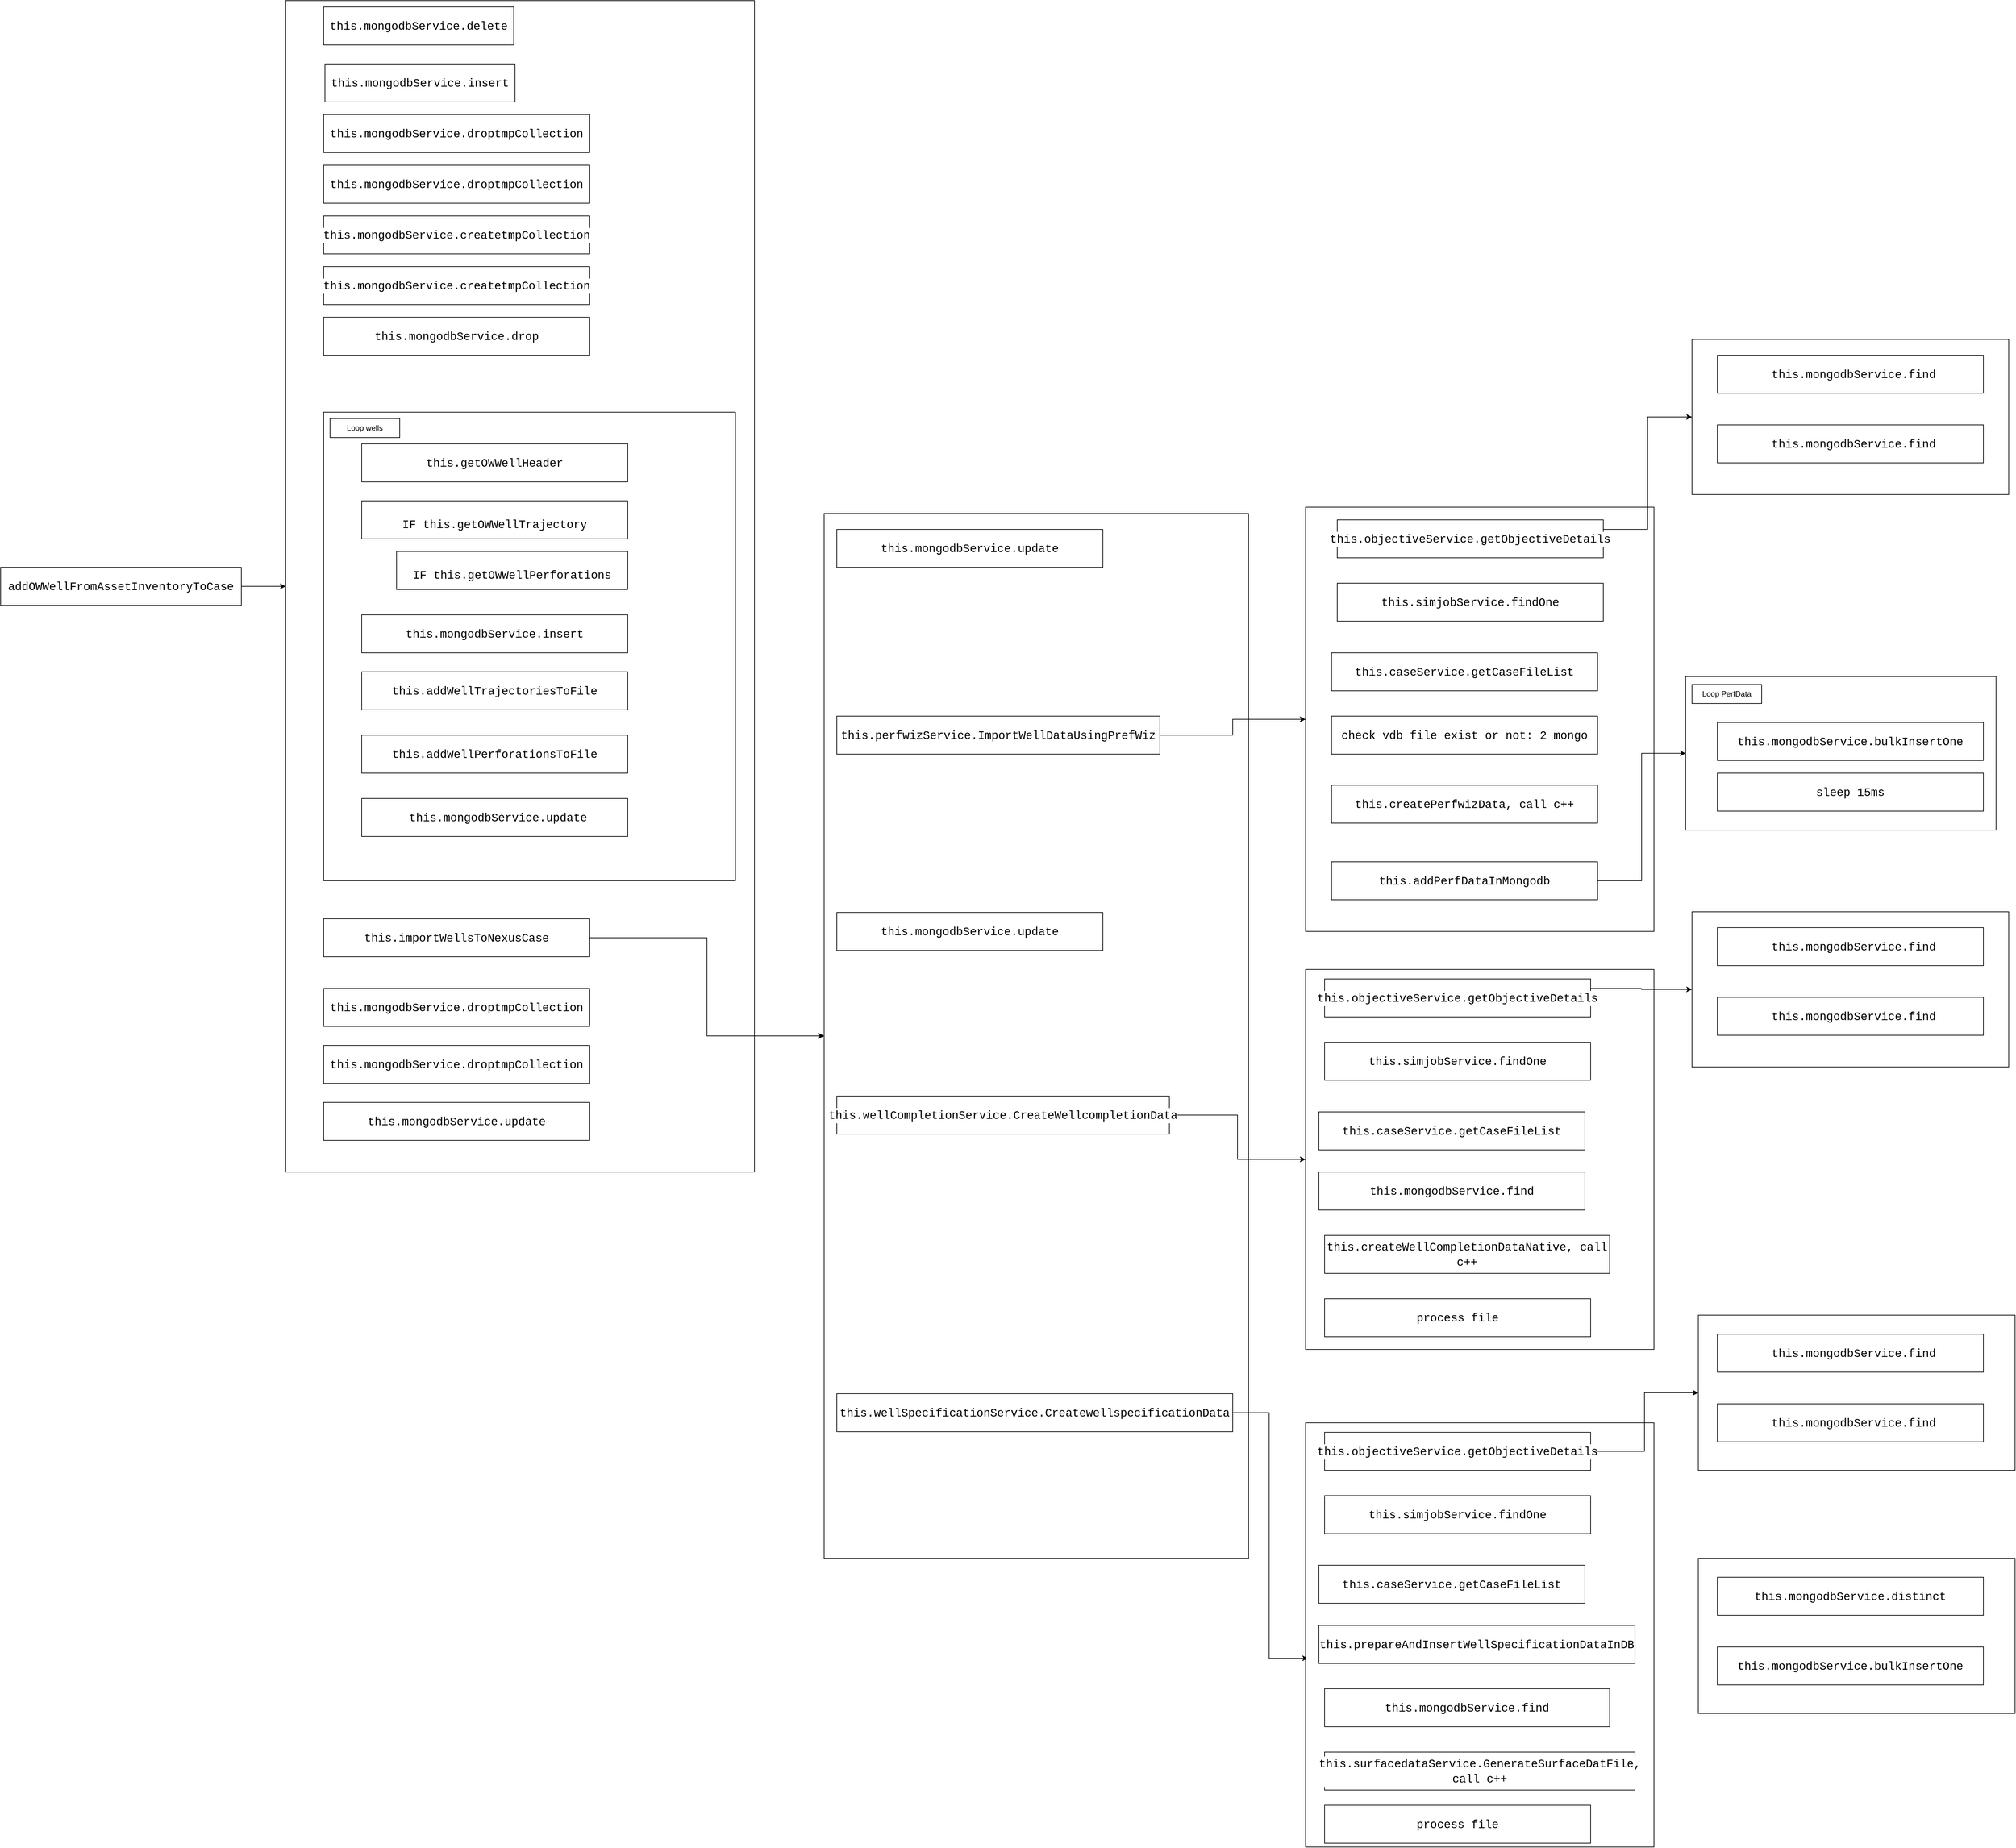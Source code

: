 <mxfile version="21.1.5" type="github">
  <diagram name="Page-1" id="aQZmvvaxGpf4Tu83erWk">
    <mxGraphModel dx="3718" dy="2628" grid="1" gridSize="10" guides="1" tooltips="1" connect="1" arrows="1" fold="1" page="1" pageScale="1" pageWidth="850" pageHeight="1100" math="0" shadow="0">
      <root>
        <mxCell id="0" />
        <mxCell id="1" parent="0" />
        <mxCell id="Qg5Ax-CYWA5A_ijGNvHu-72" value="" style="rounded=0;whiteSpace=wrap;html=1;" vertex="1" parent="1">
          <mxGeometry x="2370" y="2066" width="500" height="245" as="geometry" />
        </mxCell>
        <mxCell id="Qg5Ax-CYWA5A_ijGNvHu-24" value="" style="rounded=0;whiteSpace=wrap;html=1;" vertex="1" parent="1">
          <mxGeometry x="140" y="-10" width="740" height="1850" as="geometry" />
        </mxCell>
        <mxCell id="Qg5Ax-CYWA5A_ijGNvHu-25" style="edgeStyle=orthogonalEdgeStyle;rounded=0;orthogonalLoop=1;jettySize=auto;html=1;exitX=1;exitY=0.5;exitDx=0;exitDy=0;entryX=0;entryY=0.5;entryDx=0;entryDy=0;" edge="1" parent="1" source="Qg5Ax-CYWA5A_ijGNvHu-1" target="Qg5Ax-CYWA5A_ijGNvHu-24">
          <mxGeometry relative="1" as="geometry" />
        </mxCell>
        <mxCell id="Qg5Ax-CYWA5A_ijGNvHu-1" value="&lt;div style=&quot;background-color: rgb(255, 255, 255); font-family: Consolas, &amp;quot;Courier New&amp;quot;, monospace; font-size: 18px; line-height: 24px;&quot;&gt;addOWWellFromAssetInventoryToCase&lt;/div&gt;" style="rounded=0;whiteSpace=wrap;html=1;" vertex="1" parent="1">
          <mxGeometry x="-310" y="885" width="380" height="60" as="geometry" />
        </mxCell>
        <mxCell id="Qg5Ax-CYWA5A_ijGNvHu-2" value="&lt;div style=&quot;background-color: rgb(255, 255, 255); font-family: Consolas, &amp;quot;Courier New&amp;quot;, monospace; font-size: 18px; line-height: 24px;&quot;&gt;this.mongodbService.delete&lt;/div&gt;" style="rounded=0;whiteSpace=wrap;html=1;" vertex="1" parent="1">
          <mxGeometry x="200" width="300" height="60" as="geometry" />
        </mxCell>
        <mxCell id="Qg5Ax-CYWA5A_ijGNvHu-3" value="&lt;div style=&quot;background-color: rgb(255, 255, 255); font-family: Consolas, &amp;quot;Courier New&amp;quot;, monospace; font-size: 18px; line-height: 24px;&quot;&gt;&lt;br&gt;&lt;/div&gt;" style="rounded=0;whiteSpace=wrap;html=1;align=left;" vertex="1" parent="1">
          <mxGeometry x="200" y="640" width="650" height="740" as="geometry" />
        </mxCell>
        <mxCell id="Qg5Ax-CYWA5A_ijGNvHu-4" value="&lt;div style=&quot;background-color: rgb(255, 255, 255); font-family: Consolas, &amp;quot;Courier New&amp;quot;, monospace; font-size: 18px; line-height: 24px;&quot;&gt;this.mongodbService.droptmpCollection&lt;/div&gt;" style="rounded=0;whiteSpace=wrap;html=1;" vertex="1" parent="1">
          <mxGeometry x="200" y="170" width="420" height="60" as="geometry" />
        </mxCell>
        <mxCell id="Qg5Ax-CYWA5A_ijGNvHu-5" value="&lt;div style=&quot;background-color: rgb(255, 255, 255); font-family: Consolas, &amp;quot;Courier New&amp;quot;, monospace; font-size: 18px; line-height: 24px;&quot;&gt;this.mongodbService.droptmpCollection&lt;/div&gt;" style="rounded=0;whiteSpace=wrap;html=1;" vertex="1" parent="1">
          <mxGeometry x="200" y="250" width="420" height="60" as="geometry" />
        </mxCell>
        <mxCell id="Qg5Ax-CYWA5A_ijGNvHu-6" value="&lt;div style=&quot;background-color: rgb(255, 255, 255); font-family: Consolas, &amp;quot;Courier New&amp;quot;, monospace; font-size: 18px; line-height: 24px;&quot;&gt;this.mongodbService.createtmpCollection&lt;/div&gt;" style="rounded=0;whiteSpace=wrap;html=1;" vertex="1" parent="1">
          <mxGeometry x="200" y="330" width="420" height="60" as="geometry" />
        </mxCell>
        <mxCell id="Qg5Ax-CYWA5A_ijGNvHu-7" value="&lt;div style=&quot;background-color: rgb(255, 255, 255); font-family: Consolas, &amp;quot;Courier New&amp;quot;, monospace; font-size: 18px; line-height: 24px;&quot;&gt;this.mongodbService.createtmpCollection&lt;/div&gt;" style="rounded=0;whiteSpace=wrap;html=1;" vertex="1" parent="1">
          <mxGeometry x="200" y="410" width="420" height="60" as="geometry" />
        </mxCell>
        <mxCell id="Qg5Ax-CYWA5A_ijGNvHu-8" value="&lt;div style=&quot;background-color: rgb(255, 255, 255); font-family: Consolas, &amp;quot;Courier New&amp;quot;, monospace; font-size: 18px; line-height: 24px;&quot;&gt;this.mongodbService.drop&lt;/div&gt;" style="rounded=0;whiteSpace=wrap;html=1;" vertex="1" parent="1">
          <mxGeometry x="200" y="490" width="420" height="60" as="geometry" />
        </mxCell>
        <mxCell id="Qg5Ax-CYWA5A_ijGNvHu-9" value="&lt;div style=&quot;background-color: rgb(255, 255, 255); font-family: Consolas, &amp;quot;Courier New&amp;quot;, monospace; font-size: 18px; line-height: 24px;&quot;&gt;this.mongodbService.insert&lt;/div&gt;" style="rounded=0;whiteSpace=wrap;html=1;" vertex="1" parent="1">
          <mxGeometry x="202" y="90" width="300" height="60" as="geometry" />
        </mxCell>
        <mxCell id="Qg5Ax-CYWA5A_ijGNvHu-10" value="Loop wells" style="rounded=0;whiteSpace=wrap;html=1;" vertex="1" parent="1">
          <mxGeometry x="210" y="650" width="110" height="30" as="geometry" />
        </mxCell>
        <mxCell id="Qg5Ax-CYWA5A_ijGNvHu-11" value="&lt;div style=&quot;background-color: rgb(255, 255, 255); font-family: Consolas, &amp;quot;Courier New&amp;quot;, monospace; font-size: 18px; line-height: 24px;&quot;&gt;this&lt;span style=&quot;&quot;&gt;.&lt;/span&gt;getOWWellHeader&lt;/div&gt;" style="rounded=0;whiteSpace=wrap;html=1;" vertex="1" parent="1">
          <mxGeometry x="260" y="690" width="420" height="60" as="geometry" />
        </mxCell>
        <mxCell id="Qg5Ax-CYWA5A_ijGNvHu-12" value="&lt;br&gt;&lt;div style=&quot;color: rgb(0, 0, 0); background-color: rgb(255, 255, 255); font-family: Consolas, &amp;quot;Courier New&amp;quot;, monospace; font-weight: normal; font-size: 18px; line-height: 24px;&quot;&gt;&lt;div&gt;&lt;span style=&quot;color: #000000;&quot;&gt;IF this.getOWWellTrajectory&lt;/span&gt;&lt;/div&gt;&lt;/div&gt;" style="rounded=0;whiteSpace=wrap;html=1;" vertex="1" parent="1">
          <mxGeometry x="260" y="780" width="420" height="60" as="geometry" />
        </mxCell>
        <mxCell id="Qg5Ax-CYWA5A_ijGNvHu-14" value="&lt;div style=&quot;background-color: rgb(255, 255, 255); font-family: Consolas, &amp;quot;Courier New&amp;quot;, monospace; font-size: 18px; line-height: 24px;&quot;&gt;&lt;div style=&quot;line-height: 24px;&quot;&gt;this.mongodbService.insert&lt;/div&gt;&lt;/div&gt;" style="rounded=0;whiteSpace=wrap;html=1;" vertex="1" parent="1">
          <mxGeometry x="260" y="960" width="420" height="60" as="geometry" />
        </mxCell>
        <mxCell id="Qg5Ax-CYWA5A_ijGNvHu-15" value="&lt;br&gt;&lt;div style=&quot;color: rgb(0, 0, 0); background-color: rgb(255, 255, 255); font-family: Consolas, &amp;quot;Courier New&amp;quot;, monospace; font-weight: normal; font-size: 18px; line-height: 24px;&quot;&gt;&lt;div&gt;&lt;span style=&quot;color: #000000;&quot;&gt;IF this.&lt;/span&gt;getOWWellPerforations&lt;/div&gt;&lt;/div&gt;" style="rounded=0;whiteSpace=wrap;html=1;" vertex="1" parent="1">
          <mxGeometry x="315" y="860" width="365" height="60" as="geometry" />
        </mxCell>
        <mxCell id="Qg5Ax-CYWA5A_ijGNvHu-16" value="&lt;div style=&quot;background-color: rgb(255, 255, 255); font-family: Consolas, &amp;quot;Courier New&amp;quot;, monospace; font-size: 18px; line-height: 24px;&quot;&gt;&lt;div style=&quot;line-height: 24px;&quot;&gt;this.addWellTrajectoriesToFile&lt;/div&gt;&lt;/div&gt;" style="rounded=0;whiteSpace=wrap;html=1;" vertex="1" parent="1">
          <mxGeometry x="260" y="1050" width="420" height="60" as="geometry" />
        </mxCell>
        <mxCell id="Qg5Ax-CYWA5A_ijGNvHu-17" value="&lt;div style=&quot;background-color: rgb(255, 255, 255); font-family: Consolas, &amp;quot;Courier New&amp;quot;, monospace; font-size: 18px; line-height: 24px;&quot;&gt;&lt;div style=&quot;line-height: 24px;&quot;&gt;this.addWellPerforationsToFile&lt;/div&gt;&lt;/div&gt;" style="rounded=0;whiteSpace=wrap;html=1;" vertex="1" parent="1">
          <mxGeometry x="260" y="1150" width="420" height="60" as="geometry" />
        </mxCell>
        <mxCell id="Qg5Ax-CYWA5A_ijGNvHu-18" value="&lt;div style=&quot;background-color: rgb(255, 255, 255); font-family: Consolas, &amp;quot;Courier New&amp;quot;, monospace; font-size: 18px; line-height: 24px;&quot;&gt;&lt;div style=&quot;line-height: 24px;&quot;&gt;&amp;nbsp;this.mongodbService.update&lt;/div&gt;&lt;/div&gt;" style="rounded=0;whiteSpace=wrap;html=1;" vertex="1" parent="1">
          <mxGeometry x="260" y="1250" width="420" height="60" as="geometry" />
        </mxCell>
        <mxCell id="Qg5Ax-CYWA5A_ijGNvHu-27" style="edgeStyle=orthogonalEdgeStyle;rounded=0;orthogonalLoop=1;jettySize=auto;html=1;exitX=1;exitY=0.5;exitDx=0;exitDy=0;entryX=0;entryY=0.5;entryDx=0;entryDy=0;" edge="1" parent="1" source="Qg5Ax-CYWA5A_ijGNvHu-19" target="Qg5Ax-CYWA5A_ijGNvHu-26">
          <mxGeometry relative="1" as="geometry" />
        </mxCell>
        <mxCell id="Qg5Ax-CYWA5A_ijGNvHu-19" value="&lt;div style=&quot;background-color: rgb(255, 255, 255); font-family: Consolas, &amp;quot;Courier New&amp;quot;, monospace; font-size: 18px; line-height: 24px;&quot;&gt;&lt;div style=&quot;line-height: 24px;&quot;&gt;this.importWellsToNexusCase&lt;/div&gt;&lt;/div&gt;" style="rounded=0;whiteSpace=wrap;html=1;" vertex="1" parent="1">
          <mxGeometry x="200" y="1440" width="420" height="60" as="geometry" />
        </mxCell>
        <mxCell id="Qg5Ax-CYWA5A_ijGNvHu-20" value="&lt;div style=&quot;background-color: rgb(255, 255, 255); font-family: Consolas, &amp;quot;Courier New&amp;quot;, monospace; font-size: 18px; line-height: 24px;&quot;&gt;&lt;div style=&quot;line-height: 24px;&quot;&gt;this.mongodbService.droptmpCollection&lt;/div&gt;&lt;/div&gt;" style="rounded=0;whiteSpace=wrap;html=1;" vertex="1" parent="1">
          <mxGeometry x="200" y="1550" width="420" height="60" as="geometry" />
        </mxCell>
        <mxCell id="Qg5Ax-CYWA5A_ijGNvHu-21" value="&lt;div style=&quot;background-color: rgb(255, 255, 255); font-family: Consolas, &amp;quot;Courier New&amp;quot;, monospace; font-size: 18px; line-height: 24px;&quot;&gt;&lt;div style=&quot;line-height: 24px;&quot;&gt;this.mongodbService.droptmpCollection&lt;/div&gt;&lt;/div&gt;" style="rounded=0;whiteSpace=wrap;html=1;" vertex="1" parent="1">
          <mxGeometry x="200" y="1640" width="420" height="60" as="geometry" />
        </mxCell>
        <mxCell id="Qg5Ax-CYWA5A_ijGNvHu-22" value="&lt;div style=&quot;background-color: rgb(255, 255, 255); font-family: Consolas, &amp;quot;Courier New&amp;quot;, monospace; font-size: 18px; line-height: 24px;&quot;&gt;&lt;div style=&quot;line-height: 24px;&quot;&gt;&lt;div style=&quot;line-height: 24px;&quot;&gt;this.mongodbService.update&lt;/div&gt;&lt;/div&gt;&lt;/div&gt;" style="rounded=0;whiteSpace=wrap;html=1;" vertex="1" parent="1">
          <mxGeometry x="200" y="1730" width="420" height="60" as="geometry" />
        </mxCell>
        <mxCell id="Qg5Ax-CYWA5A_ijGNvHu-26" value="" style="rounded=0;whiteSpace=wrap;html=1;" vertex="1" parent="1">
          <mxGeometry x="990" y="800" width="670" height="1650" as="geometry" />
        </mxCell>
        <mxCell id="Qg5Ax-CYWA5A_ijGNvHu-28" value="&lt;div style=&quot;background-color: rgb(255, 255, 255); font-family: Consolas, &amp;quot;Courier New&amp;quot;, monospace; font-size: 18px; line-height: 24px;&quot;&gt;&lt;div style=&quot;line-height: 24px;&quot;&gt;this.mongodbService.update&lt;/div&gt;&lt;/div&gt;" style="rounded=0;whiteSpace=wrap;html=1;" vertex="1" parent="1">
          <mxGeometry x="1010" y="825" width="420" height="60" as="geometry" />
        </mxCell>
        <mxCell id="Qg5Ax-CYWA5A_ijGNvHu-42" style="edgeStyle=orthogonalEdgeStyle;rounded=0;orthogonalLoop=1;jettySize=auto;html=1;entryX=0;entryY=0.5;entryDx=0;entryDy=0;" edge="1" parent="1" source="Qg5Ax-CYWA5A_ijGNvHu-29" target="Qg5Ax-CYWA5A_ijGNvHu-33">
          <mxGeometry relative="1" as="geometry" />
        </mxCell>
        <mxCell id="Qg5Ax-CYWA5A_ijGNvHu-29" value="&lt;div style=&quot;background-color: rgb(255, 255, 255); font-family: Consolas, &amp;quot;Courier New&amp;quot;, monospace; font-size: 18px; line-height: 24px;&quot;&gt;&lt;div style=&quot;line-height: 24px;&quot;&gt;&lt;div style=&quot;line-height: 24px;&quot;&gt;&lt;div style=&quot;line-height: 24px;&quot;&gt;this.perfwizService.ImportWellDataUsingPrefWiz&lt;/div&gt;&lt;/div&gt;&lt;/div&gt;&lt;/div&gt;" style="rounded=0;whiteSpace=wrap;html=1;" vertex="1" parent="1">
          <mxGeometry x="1010" y="1120" width="510" height="60" as="geometry" />
        </mxCell>
        <mxCell id="Qg5Ax-CYWA5A_ijGNvHu-30" value="&lt;div style=&quot;background-color: rgb(255, 255, 255); font-family: Consolas, &amp;quot;Courier New&amp;quot;, monospace; font-size: 18px; line-height: 24px;&quot;&gt;&lt;div style=&quot;line-height: 24px;&quot;&gt;this.mongodbService.update&lt;/div&gt;&lt;/div&gt;" style="rounded=0;whiteSpace=wrap;html=1;" vertex="1" parent="1">
          <mxGeometry x="1010" y="1430" width="420" height="60" as="geometry" />
        </mxCell>
        <mxCell id="Qg5Ax-CYWA5A_ijGNvHu-51" style="edgeStyle=orthogonalEdgeStyle;rounded=0;orthogonalLoop=1;jettySize=auto;html=1;exitX=1;exitY=0.5;exitDx=0;exitDy=0;entryX=0;entryY=0.5;entryDx=0;entryDy=0;" edge="1" parent="1" source="Qg5Ax-CYWA5A_ijGNvHu-31" target="Qg5Ax-CYWA5A_ijGNvHu-50">
          <mxGeometry relative="1" as="geometry" />
        </mxCell>
        <mxCell id="Qg5Ax-CYWA5A_ijGNvHu-31" value="&lt;div style=&quot;background-color: rgb(255, 255, 255); font-family: Consolas, &amp;quot;Courier New&amp;quot;, monospace; font-size: 18px; line-height: 24px;&quot;&gt;&lt;div style=&quot;line-height: 24px;&quot;&gt;&lt;div style=&quot;line-height: 24px;&quot;&gt;this.wellCompletionService.CreateWellcompletionData&lt;/div&gt;&lt;/div&gt;&lt;/div&gt;" style="rounded=0;whiteSpace=wrap;html=1;" vertex="1" parent="1">
          <mxGeometry x="1010" y="1720" width="525" height="60" as="geometry" />
        </mxCell>
        <mxCell id="Qg5Ax-CYWA5A_ijGNvHu-74" style="edgeStyle=orthogonalEdgeStyle;rounded=0;orthogonalLoop=1;jettySize=auto;html=1;entryX=0.007;entryY=0.555;entryDx=0;entryDy=0;entryPerimeter=0;" edge="1" parent="1" source="Qg5Ax-CYWA5A_ijGNvHu-32" target="Qg5Ax-CYWA5A_ijGNvHu-62">
          <mxGeometry relative="1" as="geometry" />
        </mxCell>
        <mxCell id="Qg5Ax-CYWA5A_ijGNvHu-32" value="&lt;div style=&quot;background-color: rgb(255, 255, 255); font-family: Consolas, &amp;quot;Courier New&amp;quot;, monospace; font-size: 18px; line-height: 24px;&quot;&gt;&lt;div style=&quot;line-height: 24px;&quot;&gt;&lt;div style=&quot;line-height: 24px;&quot;&gt;this.wellSpecificationService.CreatewellspecificationData&lt;/div&gt;&lt;/div&gt;&lt;/div&gt;" style="rounded=0;whiteSpace=wrap;html=1;" vertex="1" parent="1">
          <mxGeometry x="1010" y="2190" width="625" height="60" as="geometry" />
        </mxCell>
        <mxCell id="Qg5Ax-CYWA5A_ijGNvHu-33" value="" style="rounded=0;whiteSpace=wrap;html=1;" vertex="1" parent="1">
          <mxGeometry x="1750" y="790" width="550" height="670" as="geometry" />
        </mxCell>
        <mxCell id="Qg5Ax-CYWA5A_ijGNvHu-39" style="edgeStyle=orthogonalEdgeStyle;rounded=0;orthogonalLoop=1;jettySize=auto;html=1;exitX=1;exitY=0.25;exitDx=0;exitDy=0;entryX=0;entryY=0.5;entryDx=0;entryDy=0;" edge="1" parent="1" source="Qg5Ax-CYWA5A_ijGNvHu-34" target="Qg5Ax-CYWA5A_ijGNvHu-36">
          <mxGeometry relative="1" as="geometry" />
        </mxCell>
        <mxCell id="Qg5Ax-CYWA5A_ijGNvHu-34" value="&lt;div style=&quot;background-color: rgb(255, 255, 255); font-family: Consolas, &amp;quot;Courier New&amp;quot;, monospace; font-size: 18px; line-height: 24px;&quot;&gt;&lt;div style=&quot;line-height: 24px;&quot;&gt;&lt;div style=&quot;line-height: 24px;&quot;&gt;this.objectiveService.getObjectiveDetails&lt;/div&gt;&lt;/div&gt;&lt;/div&gt;" style="rounded=0;whiteSpace=wrap;html=1;" vertex="1" parent="1">
          <mxGeometry x="1800" y="810" width="420" height="60" as="geometry" />
        </mxCell>
        <mxCell id="Qg5Ax-CYWA5A_ijGNvHu-35" value="&lt;div style=&quot;background-color: rgb(255, 255, 255); font-family: Consolas, &amp;quot;Courier New&amp;quot;, monospace; font-size: 18px; line-height: 24px;&quot;&gt;&lt;div style=&quot;line-height: 24px;&quot;&gt;&lt;div style=&quot;line-height: 24px;&quot;&gt;this.simjobService.findOne&lt;/div&gt;&lt;/div&gt;&lt;/div&gt;" style="rounded=0;whiteSpace=wrap;html=1;" vertex="1" parent="1">
          <mxGeometry x="1800" y="910" width="420" height="60" as="geometry" />
        </mxCell>
        <mxCell id="Qg5Ax-CYWA5A_ijGNvHu-36" value="" style="rounded=0;whiteSpace=wrap;html=1;" vertex="1" parent="1">
          <mxGeometry x="2360" y="525" width="500" height="245" as="geometry" />
        </mxCell>
        <mxCell id="Qg5Ax-CYWA5A_ijGNvHu-37" value="&lt;div style=&quot;background-color: rgb(255, 255, 255); font-family: Consolas, &amp;quot;Courier New&amp;quot;, monospace; font-size: 18px; line-height: 24px;&quot;&gt;&lt;div style=&quot;line-height: 24px;&quot;&gt;&lt;div style=&quot;line-height: 24px;&quot;&gt;&lt;div style=&quot;line-height: 24px;&quot;&gt;&amp;nbsp;this.mongodbService.find&lt;/div&gt;&lt;/div&gt;&lt;/div&gt;&lt;/div&gt;" style="rounded=0;whiteSpace=wrap;html=1;" vertex="1" parent="1">
          <mxGeometry x="2400" y="550" width="420" height="60" as="geometry" />
        </mxCell>
        <mxCell id="Qg5Ax-CYWA5A_ijGNvHu-38" value="&lt;div style=&quot;background-color: rgb(255, 255, 255); font-family: Consolas, &amp;quot;Courier New&amp;quot;, monospace; font-size: 18px; line-height: 24px;&quot;&gt;&lt;div style=&quot;line-height: 24px;&quot;&gt;&lt;div style=&quot;line-height: 24px;&quot;&gt;&lt;div style=&quot;line-height: 24px;&quot;&gt;&amp;nbsp;this.mongodbService.find&lt;/div&gt;&lt;/div&gt;&lt;/div&gt;&lt;/div&gt;" style="rounded=0;whiteSpace=wrap;html=1;" vertex="1" parent="1">
          <mxGeometry x="2400" y="660" width="420" height="60" as="geometry" />
        </mxCell>
        <mxCell id="Qg5Ax-CYWA5A_ijGNvHu-40" value="&lt;div style=&quot;background-color: rgb(255, 255, 255); font-family: Consolas, &amp;quot;Courier New&amp;quot;, monospace; font-size: 18px; line-height: 24px;&quot;&gt;&lt;div style=&quot;line-height: 24px;&quot;&gt;&lt;div style=&quot;line-height: 24px;&quot;&gt;&lt;div style=&quot;line-height: 24px;&quot;&gt;this.caseService.getCaseFileList&lt;/div&gt;&lt;/div&gt;&lt;/div&gt;&lt;/div&gt;" style="rounded=0;whiteSpace=wrap;html=1;" vertex="1" parent="1">
          <mxGeometry x="1791" y="1020" width="420" height="60" as="geometry" />
        </mxCell>
        <mxCell id="Qg5Ax-CYWA5A_ijGNvHu-41" value="&lt;div style=&quot;background-color: rgb(255, 255, 255); font-family: Consolas, &amp;quot;Courier New&amp;quot;, monospace; font-size: 18px; line-height: 24px;&quot;&gt;&lt;div style=&quot;line-height: 24px;&quot;&gt;&lt;div style=&quot;line-height: 24px;&quot;&gt;&lt;div style=&quot;line-height: 24px;&quot;&gt;check vdb file exist or not: 2 mongo&lt;/div&gt;&lt;/div&gt;&lt;/div&gt;&lt;/div&gt;" style="rounded=0;whiteSpace=wrap;html=1;" vertex="1" parent="1">
          <mxGeometry x="1791" y="1120" width="420" height="60" as="geometry" />
        </mxCell>
        <mxCell id="Qg5Ax-CYWA5A_ijGNvHu-43" value="&lt;div style=&quot;background-color: rgb(255, 255, 255); font-family: Consolas, &amp;quot;Courier New&amp;quot;, monospace; font-size: 18px; line-height: 24px;&quot;&gt;&lt;div style=&quot;line-height: 24px;&quot;&gt;&lt;div style=&quot;line-height: 24px;&quot;&gt;&lt;div style=&quot;line-height: 24px;&quot;&gt;&lt;div style=&quot;line-height: 24px;&quot;&gt;this.createPerfwizData, call c++&lt;/div&gt;&lt;/div&gt;&lt;/div&gt;&lt;/div&gt;&lt;/div&gt;" style="rounded=0;whiteSpace=wrap;html=1;" vertex="1" parent="1">
          <mxGeometry x="1791" y="1229" width="420" height="60" as="geometry" />
        </mxCell>
        <mxCell id="Qg5Ax-CYWA5A_ijGNvHu-46" style="edgeStyle=orthogonalEdgeStyle;rounded=0;orthogonalLoop=1;jettySize=auto;html=1;exitX=1;exitY=0.5;exitDx=0;exitDy=0;entryX=0;entryY=0.5;entryDx=0;entryDy=0;" edge="1" parent="1" source="Qg5Ax-CYWA5A_ijGNvHu-44" target="Qg5Ax-CYWA5A_ijGNvHu-45">
          <mxGeometry relative="1" as="geometry" />
        </mxCell>
        <mxCell id="Qg5Ax-CYWA5A_ijGNvHu-44" value="&lt;div style=&quot;background-color: rgb(255, 255, 255); font-family: Consolas, &amp;quot;Courier New&amp;quot;, monospace; font-size: 18px; line-height: 24px;&quot;&gt;&lt;div style=&quot;line-height: 24px;&quot;&gt;&lt;div style=&quot;line-height: 24px;&quot;&gt;&lt;div style=&quot;line-height: 24px;&quot;&gt;&lt;div style=&quot;line-height: 24px;&quot;&gt;&lt;div style=&quot;line-height: 24px;&quot;&gt;this.addPerfDataInMongodb&lt;/div&gt;&lt;/div&gt;&lt;/div&gt;&lt;/div&gt;&lt;/div&gt;&lt;/div&gt;" style="rounded=0;whiteSpace=wrap;html=1;" vertex="1" parent="1">
          <mxGeometry x="1791" y="1350" width="420" height="60" as="geometry" />
        </mxCell>
        <mxCell id="Qg5Ax-CYWA5A_ijGNvHu-45" value="" style="rounded=0;whiteSpace=wrap;html=1;" vertex="1" parent="1">
          <mxGeometry x="2350" y="1057.5" width="490" height="242.5" as="geometry" />
        </mxCell>
        <mxCell id="Qg5Ax-CYWA5A_ijGNvHu-47" value="Loop PerfData" style="rounded=0;whiteSpace=wrap;html=1;" vertex="1" parent="1">
          <mxGeometry x="2360" y="1070" width="110" height="30" as="geometry" />
        </mxCell>
        <mxCell id="Qg5Ax-CYWA5A_ijGNvHu-48" value="&lt;div style=&quot;background-color: rgb(255, 255, 255); font-family: Consolas, &amp;quot;Courier New&amp;quot;, monospace; font-size: 18px; line-height: 24px;&quot;&gt;&lt;div style=&quot;line-height: 24px;&quot;&gt;&lt;div style=&quot;line-height: 24px;&quot;&gt;&lt;div style=&quot;line-height: 24px;&quot;&gt;&lt;div style=&quot;line-height: 24px;&quot;&gt;this.mongodbService.bulkInsertOne&lt;/div&gt;&lt;/div&gt;&lt;/div&gt;&lt;/div&gt;&lt;/div&gt;" style="rounded=0;whiteSpace=wrap;html=1;" vertex="1" parent="1">
          <mxGeometry x="2400" y="1130" width="420" height="60" as="geometry" />
        </mxCell>
        <mxCell id="Qg5Ax-CYWA5A_ijGNvHu-49" value="&lt;div style=&quot;background-color: rgb(255, 255, 255); font-family: Consolas, &amp;quot;Courier New&amp;quot;, monospace; font-size: 18px; line-height: 24px;&quot;&gt;&lt;div style=&quot;line-height: 24px;&quot;&gt;&lt;div style=&quot;line-height: 24px;&quot;&gt;&lt;div style=&quot;line-height: 24px;&quot;&gt;&lt;div style=&quot;line-height: 24px;&quot;&gt;sleep 15ms&lt;/div&gt;&lt;/div&gt;&lt;/div&gt;&lt;/div&gt;&lt;/div&gt;" style="rounded=0;whiteSpace=wrap;html=1;" vertex="1" parent="1">
          <mxGeometry x="2400" y="1210" width="420" height="60" as="geometry" />
        </mxCell>
        <mxCell id="Qg5Ax-CYWA5A_ijGNvHu-50" value="" style="rounded=0;whiteSpace=wrap;html=1;" vertex="1" parent="1">
          <mxGeometry x="1750" y="1520" width="550" height="600" as="geometry" />
        </mxCell>
        <mxCell id="Qg5Ax-CYWA5A_ijGNvHu-52" style="edgeStyle=orthogonalEdgeStyle;rounded=0;orthogonalLoop=1;jettySize=auto;html=1;exitX=1;exitY=0.25;exitDx=0;exitDy=0;entryX=0;entryY=0.5;entryDx=0;entryDy=0;" edge="1" parent="1" source="Qg5Ax-CYWA5A_ijGNvHu-53" target="Qg5Ax-CYWA5A_ijGNvHu-55">
          <mxGeometry relative="1" as="geometry" />
        </mxCell>
        <mxCell id="Qg5Ax-CYWA5A_ijGNvHu-53" value="&lt;div style=&quot;background-color: rgb(255, 255, 255); font-family: Consolas, &amp;quot;Courier New&amp;quot;, monospace; font-size: 18px; line-height: 24px;&quot;&gt;&lt;div style=&quot;line-height: 24px;&quot;&gt;&lt;div style=&quot;line-height: 24px;&quot;&gt;this.objectiveService.getObjectiveDetails&lt;/div&gt;&lt;/div&gt;&lt;/div&gt;" style="rounded=0;whiteSpace=wrap;html=1;" vertex="1" parent="1">
          <mxGeometry x="1780" y="1535" width="420" height="60" as="geometry" />
        </mxCell>
        <mxCell id="Qg5Ax-CYWA5A_ijGNvHu-54" value="&lt;div style=&quot;background-color: rgb(255, 255, 255); font-family: Consolas, &amp;quot;Courier New&amp;quot;, monospace; font-size: 18px; line-height: 24px;&quot;&gt;&lt;div style=&quot;line-height: 24px;&quot;&gt;&lt;div style=&quot;line-height: 24px;&quot;&gt;this.simjobService.findOne&lt;/div&gt;&lt;/div&gt;&lt;/div&gt;" style="rounded=0;whiteSpace=wrap;html=1;" vertex="1" parent="1">
          <mxGeometry x="1780" y="1635" width="420" height="60" as="geometry" />
        </mxCell>
        <mxCell id="Qg5Ax-CYWA5A_ijGNvHu-55" value="" style="rounded=0;whiteSpace=wrap;html=1;" vertex="1" parent="1">
          <mxGeometry x="2360" y="1429" width="500" height="245" as="geometry" />
        </mxCell>
        <mxCell id="Qg5Ax-CYWA5A_ijGNvHu-56" value="&lt;div style=&quot;background-color: rgb(255, 255, 255); font-family: Consolas, &amp;quot;Courier New&amp;quot;, monospace; font-size: 18px; line-height: 24px;&quot;&gt;&lt;div style=&quot;line-height: 24px;&quot;&gt;&lt;div style=&quot;line-height: 24px;&quot;&gt;&lt;div style=&quot;line-height: 24px;&quot;&gt;&amp;nbsp;this.mongodbService.find&lt;/div&gt;&lt;/div&gt;&lt;/div&gt;&lt;/div&gt;" style="rounded=0;whiteSpace=wrap;html=1;" vertex="1" parent="1">
          <mxGeometry x="2400" y="1454" width="420" height="60" as="geometry" />
        </mxCell>
        <mxCell id="Qg5Ax-CYWA5A_ijGNvHu-57" value="&lt;div style=&quot;background-color: rgb(255, 255, 255); font-family: Consolas, &amp;quot;Courier New&amp;quot;, monospace; font-size: 18px; line-height: 24px;&quot;&gt;&lt;div style=&quot;line-height: 24px;&quot;&gt;&lt;div style=&quot;line-height: 24px;&quot;&gt;&lt;div style=&quot;line-height: 24px;&quot;&gt;&amp;nbsp;this.mongodbService.find&lt;/div&gt;&lt;/div&gt;&lt;/div&gt;&lt;/div&gt;" style="rounded=0;whiteSpace=wrap;html=1;" vertex="1" parent="1">
          <mxGeometry x="2400" y="1564" width="420" height="60" as="geometry" />
        </mxCell>
        <mxCell id="Qg5Ax-CYWA5A_ijGNvHu-58" value="&lt;div style=&quot;background-color: rgb(255, 255, 255); font-family: Consolas, &amp;quot;Courier New&amp;quot;, monospace; font-size: 18px; line-height: 24px;&quot;&gt;&lt;div style=&quot;line-height: 24px;&quot;&gt;&lt;div style=&quot;line-height: 24px;&quot;&gt;&lt;div style=&quot;line-height: 24px;&quot;&gt;this.caseService.getCaseFileList&lt;/div&gt;&lt;/div&gt;&lt;/div&gt;&lt;/div&gt;" style="rounded=0;whiteSpace=wrap;html=1;" vertex="1" parent="1">
          <mxGeometry x="1771" y="1745" width="420" height="60" as="geometry" />
        </mxCell>
        <mxCell id="Qg5Ax-CYWA5A_ijGNvHu-59" value="&lt;div style=&quot;background-color: rgb(255, 255, 255); font-family: Consolas, &amp;quot;Courier New&amp;quot;, monospace; font-size: 18px; line-height: 24px;&quot;&gt;&lt;div style=&quot;line-height: 24px;&quot;&gt;&lt;div style=&quot;line-height: 24px;&quot;&gt;&lt;div style=&quot;line-height: 24px;&quot;&gt;&lt;div style=&quot;line-height: 24px;&quot;&gt;this.mongodbService.find&lt;/div&gt;&lt;/div&gt;&lt;/div&gt;&lt;/div&gt;&lt;/div&gt;" style="rounded=0;whiteSpace=wrap;html=1;" vertex="1" parent="1">
          <mxGeometry x="1771" y="1840" width="420" height="60" as="geometry" />
        </mxCell>
        <mxCell id="Qg5Ax-CYWA5A_ijGNvHu-60" value="&lt;div style=&quot;background-color: rgb(255, 255, 255); font-family: Consolas, &amp;quot;Courier New&amp;quot;, monospace; font-size: 18px; line-height: 24px;&quot;&gt;&lt;div style=&quot;line-height: 24px;&quot;&gt;&lt;div style=&quot;line-height: 24px;&quot;&gt;&lt;div style=&quot;line-height: 24px;&quot;&gt;&lt;div style=&quot;line-height: 24px;&quot;&gt;&lt;div style=&quot;line-height: 24px;&quot;&gt;this.createWellCompletionDataNative, call c++&lt;/div&gt;&lt;/div&gt;&lt;/div&gt;&lt;/div&gt;&lt;/div&gt;&lt;/div&gt;" style="rounded=0;whiteSpace=wrap;html=1;" vertex="1" parent="1">
          <mxGeometry x="1780" y="1940" width="450" height="60" as="geometry" />
        </mxCell>
        <mxCell id="Qg5Ax-CYWA5A_ijGNvHu-61" value="&lt;div style=&quot;background-color: rgb(255, 255, 255); font-family: Consolas, &amp;quot;Courier New&amp;quot;, monospace; font-size: 18px; line-height: 24px;&quot;&gt;&lt;div style=&quot;line-height: 24px;&quot;&gt;&lt;div style=&quot;line-height: 24px;&quot;&gt;&lt;div style=&quot;line-height: 24px;&quot;&gt;&lt;div style=&quot;line-height: 24px;&quot;&gt;process file&lt;/div&gt;&lt;/div&gt;&lt;/div&gt;&lt;/div&gt;&lt;/div&gt;" style="rounded=0;whiteSpace=wrap;html=1;" vertex="1" parent="1">
          <mxGeometry x="1780" y="2040" width="420" height="60" as="geometry" />
        </mxCell>
        <mxCell id="Qg5Ax-CYWA5A_ijGNvHu-62" value="" style="rounded=0;whiteSpace=wrap;html=1;" vertex="1" parent="1">
          <mxGeometry x="1750" y="2236" width="550" height="670" as="geometry" />
        </mxCell>
        <mxCell id="Qg5Ax-CYWA5A_ijGNvHu-73" style="edgeStyle=orthogonalEdgeStyle;rounded=0;orthogonalLoop=1;jettySize=auto;html=1;exitX=1;exitY=0.5;exitDx=0;exitDy=0;entryX=0;entryY=0.5;entryDx=0;entryDy=0;" edge="1" parent="1" source="Qg5Ax-CYWA5A_ijGNvHu-64" target="Qg5Ax-CYWA5A_ijGNvHu-72">
          <mxGeometry relative="1" as="geometry" />
        </mxCell>
        <mxCell id="Qg5Ax-CYWA5A_ijGNvHu-64" value="&lt;div style=&quot;background-color: rgb(255, 255, 255); font-family: Consolas, &amp;quot;Courier New&amp;quot;, monospace; font-size: 18px; line-height: 24px;&quot;&gt;&lt;div style=&quot;line-height: 24px;&quot;&gt;&lt;div style=&quot;line-height: 24px;&quot;&gt;this.objectiveService.getObjectiveDetails&lt;/div&gt;&lt;/div&gt;&lt;/div&gt;" style="rounded=0;whiteSpace=wrap;html=1;" vertex="1" parent="1">
          <mxGeometry x="1780" y="2251" width="420" height="60" as="geometry" />
        </mxCell>
        <mxCell id="Qg5Ax-CYWA5A_ijGNvHu-65" value="&lt;div style=&quot;background-color: rgb(255, 255, 255); font-family: Consolas, &amp;quot;Courier New&amp;quot;, monospace; font-size: 18px; line-height: 24px;&quot;&gt;&lt;div style=&quot;line-height: 24px;&quot;&gt;&lt;div style=&quot;line-height: 24px;&quot;&gt;this.simjobService.findOne&lt;/div&gt;&lt;/div&gt;&lt;/div&gt;" style="rounded=0;whiteSpace=wrap;html=1;" vertex="1" parent="1">
          <mxGeometry x="1780" y="2351" width="420" height="60" as="geometry" />
        </mxCell>
        <mxCell id="Qg5Ax-CYWA5A_ijGNvHu-66" value="&lt;div style=&quot;background-color: rgb(255, 255, 255); font-family: Consolas, &amp;quot;Courier New&amp;quot;, monospace; font-size: 18px; line-height: 24px;&quot;&gt;&lt;div style=&quot;line-height: 24px;&quot;&gt;&lt;div style=&quot;line-height: 24px;&quot;&gt;&lt;div style=&quot;line-height: 24px;&quot;&gt;&amp;nbsp;this.mongodbService.find&lt;/div&gt;&lt;/div&gt;&lt;/div&gt;&lt;/div&gt;" style="rounded=0;whiteSpace=wrap;html=1;" vertex="1" parent="1">
          <mxGeometry x="2400" y="2096" width="420" height="60" as="geometry" />
        </mxCell>
        <mxCell id="Qg5Ax-CYWA5A_ijGNvHu-67" value="&lt;div style=&quot;background-color: rgb(255, 255, 255); font-family: Consolas, &amp;quot;Courier New&amp;quot;, monospace; font-size: 18px; line-height: 24px;&quot;&gt;&lt;div style=&quot;line-height: 24px;&quot;&gt;&lt;div style=&quot;line-height: 24px;&quot;&gt;&lt;div style=&quot;line-height: 24px;&quot;&gt;&amp;nbsp;this.mongodbService.find&lt;/div&gt;&lt;/div&gt;&lt;/div&gt;&lt;/div&gt;" style="rounded=0;whiteSpace=wrap;html=1;" vertex="1" parent="1">
          <mxGeometry x="2400" y="2206" width="420" height="60" as="geometry" />
        </mxCell>
        <mxCell id="Qg5Ax-CYWA5A_ijGNvHu-68" value="&lt;div style=&quot;background-color: rgb(255, 255, 255); font-family: Consolas, &amp;quot;Courier New&amp;quot;, monospace; font-size: 18px; line-height: 24px;&quot;&gt;&lt;div style=&quot;line-height: 24px;&quot;&gt;&lt;div style=&quot;line-height: 24px;&quot;&gt;&lt;div style=&quot;line-height: 24px;&quot;&gt;this.caseService.getCaseFileList&lt;/div&gt;&lt;/div&gt;&lt;/div&gt;&lt;/div&gt;" style="rounded=0;whiteSpace=wrap;html=1;" vertex="1" parent="1">
          <mxGeometry x="1771" y="2461" width="420" height="60" as="geometry" />
        </mxCell>
        <mxCell id="Qg5Ax-CYWA5A_ijGNvHu-69" value="&lt;div style=&quot;background-color: rgb(255, 255, 255); font-family: Consolas, &amp;quot;Courier New&amp;quot;, monospace; font-size: 18px; line-height: 24px;&quot;&gt;&lt;div style=&quot;line-height: 24px;&quot;&gt;&lt;div style=&quot;line-height: 24px;&quot;&gt;&lt;div style=&quot;line-height: 24px;&quot;&gt;&lt;div style=&quot;line-height: 24px;&quot;&gt;&lt;div style=&quot;line-height: 24px;&quot;&gt;this.prepareAndInsertWellSpecificationDataInDB&lt;/div&gt;&lt;/div&gt;&lt;/div&gt;&lt;/div&gt;&lt;/div&gt;&lt;/div&gt;" style="rounded=0;whiteSpace=wrap;html=1;" vertex="1" parent="1">
          <mxGeometry x="1771" y="2556" width="499" height="60" as="geometry" />
        </mxCell>
        <mxCell id="Qg5Ax-CYWA5A_ijGNvHu-70" value="&lt;div style=&quot;background-color: rgb(255, 255, 255); font-family: Consolas, &amp;quot;Courier New&amp;quot;, monospace; font-size: 18px; line-height: 24px;&quot;&gt;&lt;div style=&quot;line-height: 24px;&quot;&gt;&lt;div style=&quot;line-height: 24px;&quot;&gt;&lt;div style=&quot;line-height: 24px;&quot;&gt;&lt;div style=&quot;line-height: 24px;&quot;&gt;&lt;div style=&quot;line-height: 24px;&quot;&gt;&lt;div style=&quot;line-height: 24px;&quot;&gt;this.mongodbService.find&lt;/div&gt;&lt;/div&gt;&lt;/div&gt;&lt;/div&gt;&lt;/div&gt;&lt;/div&gt;&lt;/div&gt;" style="rounded=0;whiteSpace=wrap;html=1;" vertex="1" parent="1">
          <mxGeometry x="1780" y="2656" width="450" height="60" as="geometry" />
        </mxCell>
        <mxCell id="Qg5Ax-CYWA5A_ijGNvHu-71" value="&lt;div style=&quot;background-color: rgb(255, 255, 255); font-family: Consolas, &amp;quot;Courier New&amp;quot;, monospace; font-size: 18px; line-height: 24px;&quot;&gt;&lt;div style=&quot;line-height: 24px;&quot;&gt;&lt;div style=&quot;line-height: 24px;&quot;&gt;&lt;div style=&quot;line-height: 24px;&quot;&gt;&lt;div style=&quot;line-height: 24px;&quot;&gt;&lt;div style=&quot;line-height: 24px;&quot;&gt;this.surfacedataService.GenerateSurfaceDatFile, call c++&lt;/div&gt;&lt;/div&gt;&lt;/div&gt;&lt;/div&gt;&lt;/div&gt;&lt;/div&gt;" style="rounded=0;whiteSpace=wrap;html=1;" vertex="1" parent="1">
          <mxGeometry x="1780" y="2756" width="490" height="60" as="geometry" />
        </mxCell>
        <mxCell id="Qg5Ax-CYWA5A_ijGNvHu-75" value="&lt;div style=&quot;background-color: rgb(255, 255, 255); font-family: Consolas, &amp;quot;Courier New&amp;quot;, monospace; font-size: 18px; line-height: 24px;&quot;&gt;&lt;div style=&quot;line-height: 24px;&quot;&gt;&lt;div style=&quot;line-height: 24px;&quot;&gt;&lt;div style=&quot;line-height: 24px;&quot;&gt;&lt;div style=&quot;line-height: 24px;&quot;&gt;process file&lt;/div&gt;&lt;/div&gt;&lt;/div&gt;&lt;/div&gt;&lt;/div&gt;" style="rounded=0;whiteSpace=wrap;html=1;" vertex="1" parent="1">
          <mxGeometry x="1780" y="2840" width="420" height="60" as="geometry" />
        </mxCell>
        <mxCell id="Qg5Ax-CYWA5A_ijGNvHu-76" value="" style="rounded=0;whiteSpace=wrap;html=1;" vertex="1" parent="1">
          <mxGeometry x="2370" y="2450" width="500" height="245" as="geometry" />
        </mxCell>
        <mxCell id="Qg5Ax-CYWA5A_ijGNvHu-77" value="&lt;div style=&quot;background-color: rgb(255, 255, 255); font-family: Consolas, &amp;quot;Courier New&amp;quot;, monospace; font-size: 18px; line-height: 24px;&quot;&gt;&lt;div style=&quot;line-height: 24px;&quot;&gt;&lt;div style=&quot;line-height: 24px;&quot;&gt;&lt;div style=&quot;line-height: 24px;&quot;&gt;&lt;div style=&quot;line-height: 24px;&quot;&gt;this.mongodbService.distinct&lt;/div&gt;&lt;/div&gt;&lt;/div&gt;&lt;/div&gt;&lt;/div&gt;" style="rounded=0;whiteSpace=wrap;html=1;" vertex="1" parent="1">
          <mxGeometry x="2400" y="2480" width="420" height="60" as="geometry" />
        </mxCell>
        <mxCell id="Qg5Ax-CYWA5A_ijGNvHu-78" value="&lt;div style=&quot;background-color: rgb(255, 255, 255); font-family: Consolas, &amp;quot;Courier New&amp;quot;, monospace; font-size: 18px; line-height: 24px;&quot;&gt;&lt;div style=&quot;line-height: 24px;&quot;&gt;&lt;div style=&quot;line-height: 24px;&quot;&gt;&lt;div style=&quot;line-height: 24px;&quot;&gt;&lt;div style=&quot;line-height: 24px;&quot;&gt;this.mongodbService.bulkInsertOne&lt;/div&gt;&lt;/div&gt;&lt;/div&gt;&lt;/div&gt;&lt;/div&gt;" style="rounded=0;whiteSpace=wrap;html=1;" vertex="1" parent="1">
          <mxGeometry x="2400" y="2590" width="420" height="60" as="geometry" />
        </mxCell>
      </root>
    </mxGraphModel>
  </diagram>
</mxfile>
